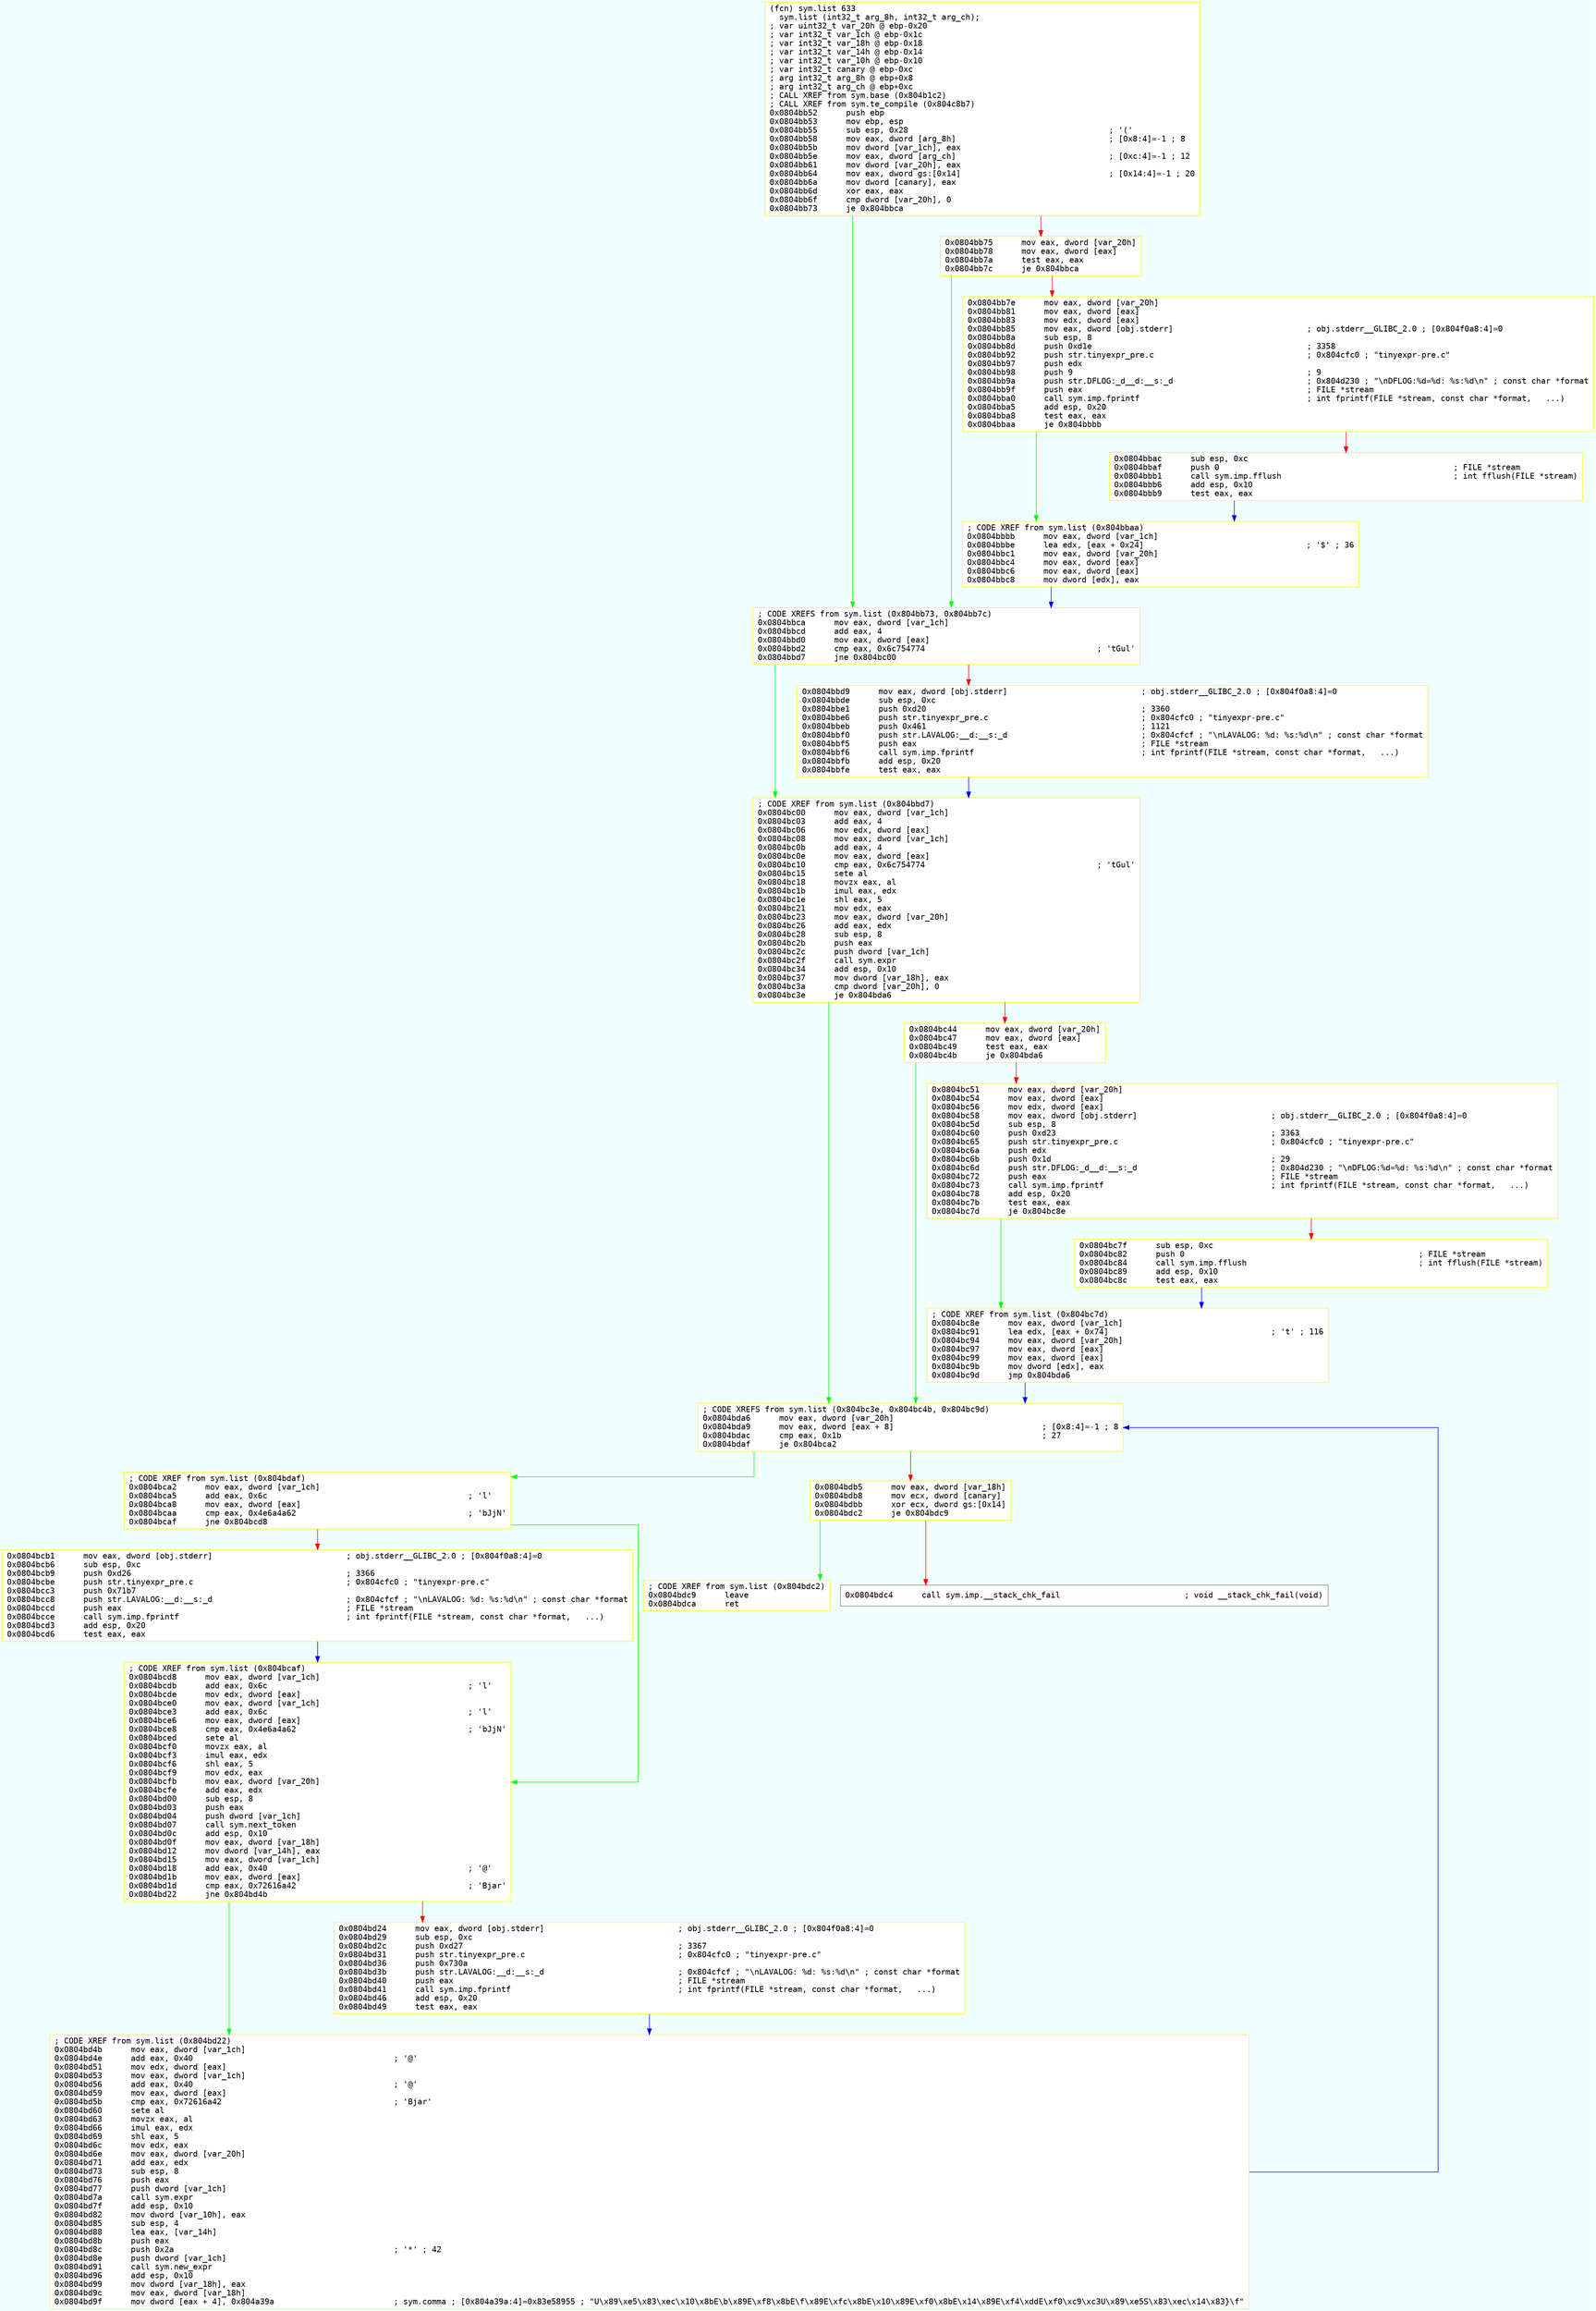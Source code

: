 digraph code {
	graph [bgcolor=azure fontsize=8 fontname="Courier" splines="ortho"];
	node [fillcolor=gray style=filled shape=box];
	edge [arrowhead="normal"];
	"0x0804bb52" -> "0x0804bbca" [color="green"];
	"0x0804bb52" -> "0x0804bb75" [color="red"];
	"0x0804bb52" [URL="sym.list/0x0804bb52", fillcolor="white",color="yellow", fontname="Courier",label="(fcn) sym.list 633\l  sym.list (int32_t arg_8h, int32_t arg_ch);\l; var uint32_t var_20h @ ebp-0x20\l; var int32_t var_1ch @ ebp-0x1c\l; var int32_t var_18h @ ebp-0x18\l; var int32_t var_14h @ ebp-0x14\l; var int32_t var_10h @ ebp-0x10\l; var int32_t canary @ ebp-0xc\l; arg int32_t arg_8h @ ebp+0x8\l; arg int32_t arg_ch @ ebp+0xc\l; CALL XREF from sym.base (0x804b1c2)\l; CALL XREF from sym.te_compile (0x804c8b7)\l0x0804bb52      push ebp\l0x0804bb53      mov ebp, esp\l0x0804bb55      sub esp, 0x28                                          ; '('\l0x0804bb58      mov eax, dword [arg_8h]                                ; [0x8:4]=-1 ; 8\l0x0804bb5b      mov dword [var_1ch], eax\l0x0804bb5e      mov eax, dword [arg_ch]                                ; [0xc:4]=-1 ; 12\l0x0804bb61      mov dword [var_20h], eax\l0x0804bb64      mov eax, dword gs:[0x14]                               ; [0x14:4]=-1 ; 20\l0x0804bb6a      mov dword [canary], eax\l0x0804bb6d      xor eax, eax\l0x0804bb6f      cmp dword [var_20h], 0\l0x0804bb73      je 0x804bbca\l"]
	"0x0804bb75" -> "0x0804bbca" [color="green"];
	"0x0804bb75" -> "0x0804bb7e" [color="red"];
	"0x0804bb75" [URL="sym.list/0x0804bb75", fillcolor="white",color="yellow", fontname="Courier",label="0x0804bb75      mov eax, dword [var_20h]\l0x0804bb78      mov eax, dword [eax]\l0x0804bb7a      test eax, eax\l0x0804bb7c      je 0x804bbca\l"]
	"0x0804bb7e" -> "0x0804bbbb" [color="green"];
	"0x0804bb7e" -> "0x0804bbac" [color="red"];
	"0x0804bb7e" [URL="sym.list/0x0804bb7e", fillcolor="white",color="yellow", fontname="Courier",label="0x0804bb7e      mov eax, dword [var_20h]\l0x0804bb81      mov eax, dword [eax]\l0x0804bb83      mov edx, dword [eax]\l0x0804bb85      mov eax, dword [obj.stderr]                            ; obj.stderr__GLIBC_2.0 ; [0x804f0a8:4]=0\l0x0804bb8a      sub esp, 8\l0x0804bb8d      push 0xd1e                                             ; 3358\l0x0804bb92      push str.tinyexpr_pre.c                                ; 0x804cfc0 ; \"tinyexpr-pre.c\"\l0x0804bb97      push edx\l0x0804bb98      push 9                                                 ; 9\l0x0804bb9a      push str.DFLOG:_d__d:__s:_d                            ; 0x804d230 ; \"\\nDFLOG:%d=%d: %s:%d\\n\" ; const char *format\l0x0804bb9f      push eax                                               ; FILE *stream\l0x0804bba0      call sym.imp.fprintf                                   ; int fprintf(FILE *stream, const char *format,   ...)\l0x0804bba5      add esp, 0x20\l0x0804bba8      test eax, eax\l0x0804bbaa      je 0x804bbbb\l"]
	"0x0804bbac" -> "0x0804bbbb" [color="blue"];
	"0x0804bbac" [URL="sym.list/0x0804bbac", fillcolor="white",color="yellow", fontname="Courier",label="0x0804bbac      sub esp, 0xc\l0x0804bbaf      push 0                                                 ; FILE *stream\l0x0804bbb1      call sym.imp.fflush                                    ; int fflush(FILE *stream)\l0x0804bbb6      add esp, 0x10\l0x0804bbb9      test eax, eax\l"]
	"0x0804bbbb" -> "0x0804bbca" [color="blue"];
	"0x0804bbbb" [URL="sym.list/0x0804bbbb", fillcolor="white",color="yellow", fontname="Courier",label="; CODE XREF from sym.list (0x804bbaa)\l0x0804bbbb      mov eax, dword [var_1ch]\l0x0804bbbe      lea edx, [eax + 0x24]                                  ; '$' ; 36\l0x0804bbc1      mov eax, dword [var_20h]\l0x0804bbc4      mov eax, dword [eax]\l0x0804bbc6      mov eax, dword [eax]\l0x0804bbc8      mov dword [edx], eax\l"]
	"0x0804bbca" -> "0x0804bc00" [color="green"];
	"0x0804bbca" -> "0x0804bbd9" [color="red"];
	"0x0804bbca" [URL="sym.list/0x0804bbca", fillcolor="white",color="yellow", fontname="Courier",label="; CODE XREFS from sym.list (0x804bb73, 0x804bb7c)\l0x0804bbca      mov eax, dword [var_1ch]\l0x0804bbcd      add eax, 4\l0x0804bbd0      mov eax, dword [eax]\l0x0804bbd2      cmp eax, 0x6c754774                                    ; 'tGul'\l0x0804bbd7      jne 0x804bc00\l"]
	"0x0804bbd9" -> "0x0804bc00" [color="blue"];
	"0x0804bbd9" [URL="sym.list/0x0804bbd9", fillcolor="white",color="yellow", fontname="Courier",label="0x0804bbd9      mov eax, dword [obj.stderr]                            ; obj.stderr__GLIBC_2.0 ; [0x804f0a8:4]=0\l0x0804bbde      sub esp, 0xc\l0x0804bbe1      push 0xd20                                             ; 3360\l0x0804bbe6      push str.tinyexpr_pre.c                                ; 0x804cfc0 ; \"tinyexpr-pre.c\"\l0x0804bbeb      push 0x461                                             ; 1121\l0x0804bbf0      push str.LAVALOG:__d:__s:_d                            ; 0x804cfcf ; \"\\nLAVALOG: %d: %s:%d\\n\" ; const char *format\l0x0804bbf5      push eax                                               ; FILE *stream\l0x0804bbf6      call sym.imp.fprintf                                   ; int fprintf(FILE *stream, const char *format,   ...)\l0x0804bbfb      add esp, 0x20\l0x0804bbfe      test eax, eax\l"]
	"0x0804bc00" -> "0x0804bda6" [color="green"];
	"0x0804bc00" -> "0x0804bc44" [color="red"];
	"0x0804bc00" [URL="sym.list/0x0804bc00", fillcolor="white",color="yellow", fontname="Courier",label="; CODE XREF from sym.list (0x804bbd7)\l0x0804bc00      mov eax, dword [var_1ch]\l0x0804bc03      add eax, 4\l0x0804bc06      mov edx, dword [eax]\l0x0804bc08      mov eax, dword [var_1ch]\l0x0804bc0b      add eax, 4\l0x0804bc0e      mov eax, dword [eax]\l0x0804bc10      cmp eax, 0x6c754774                                    ; 'tGul'\l0x0804bc15      sete al\l0x0804bc18      movzx eax, al\l0x0804bc1b      imul eax, edx\l0x0804bc1e      shl eax, 5\l0x0804bc21      mov edx, eax\l0x0804bc23      mov eax, dword [var_20h]\l0x0804bc26      add eax, edx\l0x0804bc28      sub esp, 8\l0x0804bc2b      push eax\l0x0804bc2c      push dword [var_1ch]\l0x0804bc2f      call sym.expr\l0x0804bc34      add esp, 0x10\l0x0804bc37      mov dword [var_18h], eax\l0x0804bc3a      cmp dword [var_20h], 0\l0x0804bc3e      je 0x804bda6\l"]
	"0x0804bc44" -> "0x0804bda6" [color="green"];
	"0x0804bc44" -> "0x0804bc51" [color="red"];
	"0x0804bc44" [URL="sym.list/0x0804bc44", fillcolor="white",color="yellow", fontname="Courier",label="0x0804bc44      mov eax, dword [var_20h]\l0x0804bc47      mov eax, dword [eax]\l0x0804bc49      test eax, eax\l0x0804bc4b      je 0x804bda6\l"]
	"0x0804bc51" -> "0x0804bc8e" [color="green"];
	"0x0804bc51" -> "0x0804bc7f" [color="red"];
	"0x0804bc51" [URL="sym.list/0x0804bc51", fillcolor="white",color="yellow", fontname="Courier",label="0x0804bc51      mov eax, dword [var_20h]\l0x0804bc54      mov eax, dword [eax]\l0x0804bc56      mov edx, dword [eax]\l0x0804bc58      mov eax, dword [obj.stderr]                            ; obj.stderr__GLIBC_2.0 ; [0x804f0a8:4]=0\l0x0804bc5d      sub esp, 8\l0x0804bc60      push 0xd23                                             ; 3363\l0x0804bc65      push str.tinyexpr_pre.c                                ; 0x804cfc0 ; \"tinyexpr-pre.c\"\l0x0804bc6a      push edx\l0x0804bc6b      push 0x1d                                              ; 29\l0x0804bc6d      push str.DFLOG:_d__d:__s:_d                            ; 0x804d230 ; \"\\nDFLOG:%d=%d: %s:%d\\n\" ; const char *format\l0x0804bc72      push eax                                               ; FILE *stream\l0x0804bc73      call sym.imp.fprintf                                   ; int fprintf(FILE *stream, const char *format,   ...)\l0x0804bc78      add esp, 0x20\l0x0804bc7b      test eax, eax\l0x0804bc7d      je 0x804bc8e\l"]
	"0x0804bc7f" -> "0x0804bc8e" [color="blue"];
	"0x0804bc7f" [URL="sym.list/0x0804bc7f", fillcolor="white",color="yellow", fontname="Courier",label="0x0804bc7f      sub esp, 0xc\l0x0804bc82      push 0                                                 ; FILE *stream\l0x0804bc84      call sym.imp.fflush                                    ; int fflush(FILE *stream)\l0x0804bc89      add esp, 0x10\l0x0804bc8c      test eax, eax\l"]
	"0x0804bc8e" -> "0x0804bda6" [color="blue"];
	"0x0804bc8e" [URL="sym.list/0x0804bc8e", fillcolor="white",color="yellow", fontname="Courier",label="; CODE XREF from sym.list (0x804bc7d)\l0x0804bc8e      mov eax, dword [var_1ch]\l0x0804bc91      lea edx, [eax + 0x74]                                  ; 't' ; 116\l0x0804bc94      mov eax, dword [var_20h]\l0x0804bc97      mov eax, dword [eax]\l0x0804bc99      mov eax, dword [eax]\l0x0804bc9b      mov dword [edx], eax\l0x0804bc9d      jmp 0x804bda6\l"]
	"0x0804bca2" -> "0x0804bcd8" [color="green"];
	"0x0804bca2" -> "0x0804bcb1" [color="red"];
	"0x0804bca2" [URL="sym.list/0x0804bca2", fillcolor="white",color="yellow", fontname="Courier",label="; CODE XREF from sym.list (0x804bdaf)\l0x0804bca2      mov eax, dword [var_1ch]\l0x0804bca5      add eax, 0x6c                                          ; 'l'\l0x0804bca8      mov eax, dword [eax]\l0x0804bcaa      cmp eax, 0x4e6a4a62                                    ; 'bJjN'\l0x0804bcaf      jne 0x804bcd8\l"]
	"0x0804bcb1" -> "0x0804bcd8" [color="blue"];
	"0x0804bcb1" [URL="sym.list/0x0804bcb1", fillcolor="white",color="yellow", fontname="Courier",label="0x0804bcb1      mov eax, dword [obj.stderr]                            ; obj.stderr__GLIBC_2.0 ; [0x804f0a8:4]=0\l0x0804bcb6      sub esp, 0xc\l0x0804bcb9      push 0xd26                                             ; 3366\l0x0804bcbe      push str.tinyexpr_pre.c                                ; 0x804cfc0 ; \"tinyexpr-pre.c\"\l0x0804bcc3      push 0x71b7\l0x0804bcc8      push str.LAVALOG:__d:__s:_d                            ; 0x804cfcf ; \"\\nLAVALOG: %d: %s:%d\\n\" ; const char *format\l0x0804bccd      push eax                                               ; FILE *stream\l0x0804bcce      call sym.imp.fprintf                                   ; int fprintf(FILE *stream, const char *format,   ...)\l0x0804bcd3      add esp, 0x20\l0x0804bcd6      test eax, eax\l"]
	"0x0804bcd8" -> "0x0804bd4b" [color="green"];
	"0x0804bcd8" -> "0x0804bd24" [color="red"];
	"0x0804bcd8" [URL="sym.list/0x0804bcd8", fillcolor="white",color="yellow", fontname="Courier",label="; CODE XREF from sym.list (0x804bcaf)\l0x0804bcd8      mov eax, dword [var_1ch]\l0x0804bcdb      add eax, 0x6c                                          ; 'l'\l0x0804bcde      mov edx, dword [eax]\l0x0804bce0      mov eax, dword [var_1ch]\l0x0804bce3      add eax, 0x6c                                          ; 'l'\l0x0804bce6      mov eax, dword [eax]\l0x0804bce8      cmp eax, 0x4e6a4a62                                    ; 'bJjN'\l0x0804bced      sete al\l0x0804bcf0      movzx eax, al\l0x0804bcf3      imul eax, edx\l0x0804bcf6      shl eax, 5\l0x0804bcf9      mov edx, eax\l0x0804bcfb      mov eax, dword [var_20h]\l0x0804bcfe      add eax, edx\l0x0804bd00      sub esp, 8\l0x0804bd03      push eax\l0x0804bd04      push dword [var_1ch]\l0x0804bd07      call sym.next_token\l0x0804bd0c      add esp, 0x10\l0x0804bd0f      mov eax, dword [var_18h]\l0x0804bd12      mov dword [var_14h], eax\l0x0804bd15      mov eax, dword [var_1ch]\l0x0804bd18      add eax, 0x40                                          ; '@'\l0x0804bd1b      mov eax, dword [eax]\l0x0804bd1d      cmp eax, 0x72616a42                                    ; 'Bjar'\l0x0804bd22      jne 0x804bd4b\l"]
	"0x0804bd24" -> "0x0804bd4b" [color="blue"];
	"0x0804bd24" [URL="sym.list/0x0804bd24", fillcolor="white",color="yellow", fontname="Courier",label="0x0804bd24      mov eax, dword [obj.stderr]                            ; obj.stderr__GLIBC_2.0 ; [0x804f0a8:4]=0\l0x0804bd29      sub esp, 0xc\l0x0804bd2c      push 0xd27                                             ; 3367\l0x0804bd31      push str.tinyexpr_pre.c                                ; 0x804cfc0 ; \"tinyexpr-pre.c\"\l0x0804bd36      push 0x730a\l0x0804bd3b      push str.LAVALOG:__d:__s:_d                            ; 0x804cfcf ; \"\\nLAVALOG: %d: %s:%d\\n\" ; const char *format\l0x0804bd40      push eax                                               ; FILE *stream\l0x0804bd41      call sym.imp.fprintf                                   ; int fprintf(FILE *stream, const char *format,   ...)\l0x0804bd46      add esp, 0x20\l0x0804bd49      test eax, eax\l"]
	"0x0804bd4b" -> "0x0804bda6" [color="blue"];
	"0x0804bd4b" [URL="sym.list/0x0804bd4b", fillcolor="white",color="yellow", fontname="Courier",label="; CODE XREF from sym.list (0x804bd22)\l0x0804bd4b      mov eax, dword [var_1ch]\l0x0804bd4e      add eax, 0x40                                          ; '@'\l0x0804bd51      mov edx, dword [eax]\l0x0804bd53      mov eax, dword [var_1ch]\l0x0804bd56      add eax, 0x40                                          ; '@'\l0x0804bd59      mov eax, dword [eax]\l0x0804bd5b      cmp eax, 0x72616a42                                    ; 'Bjar'\l0x0804bd60      sete al\l0x0804bd63      movzx eax, al\l0x0804bd66      imul eax, edx\l0x0804bd69      shl eax, 5\l0x0804bd6c      mov edx, eax\l0x0804bd6e      mov eax, dword [var_20h]\l0x0804bd71      add eax, edx\l0x0804bd73      sub esp, 8\l0x0804bd76      push eax\l0x0804bd77      push dword [var_1ch]\l0x0804bd7a      call sym.expr\l0x0804bd7f      add esp, 0x10\l0x0804bd82      mov dword [var_10h], eax\l0x0804bd85      sub esp, 4\l0x0804bd88      lea eax, [var_14h]\l0x0804bd8b      push eax\l0x0804bd8c      push 0x2a                                              ; '*' ; 42\l0x0804bd8e      push dword [var_1ch]\l0x0804bd91      call sym.new_expr\l0x0804bd96      add esp, 0x10\l0x0804bd99      mov dword [var_18h], eax\l0x0804bd9c      mov eax, dword [var_18h]\l0x0804bd9f      mov dword [eax + 4], 0x804a39a                         ; sym.comma ; [0x804a39a:4]=0x83e58955 ; \"U\\x89\\xe5\\x83\\xec\\x10\\x8bE\\b\\x89E\\xf8\\x8bE\\f\\x89E\\xfc\\x8bE\\x10\\x89E\\xf0\\x8bE\\x14\\x89E\\xf4\\xddE\\xf0\\xc9\\xc3U\\x89\\xe5S\\x83\\xec\\x14\\x83}\\f\"\l"]
	"0x0804bda6" -> "0x0804bca2" [color="green"];
	"0x0804bda6" -> "0x0804bdb5" [color="red"];
	"0x0804bda6" [URL="sym.list/0x0804bda6", fillcolor="white",color="yellow", fontname="Courier",label="; CODE XREFS from sym.list (0x804bc3e, 0x804bc4b, 0x804bc9d)\l0x0804bda6      mov eax, dword [var_20h]\l0x0804bda9      mov eax, dword [eax + 8]                               ; [0x8:4]=-1 ; 8\l0x0804bdac      cmp eax, 0x1b                                          ; 27\l0x0804bdaf      je 0x804bca2\l"]
	"0x0804bdb5" -> "0x0804bdc9" [color="green"];
	"0x0804bdb5" -> "0x0804bdc4" [color="red"];
	"0x0804bdb5" [URL="sym.list/0x0804bdb5", fillcolor="white",color="yellow", fontname="Courier",label="0x0804bdb5      mov eax, dword [var_18h]\l0x0804bdb8      mov ecx, dword [canary]\l0x0804bdbb      xor ecx, dword gs:[0x14]\l0x0804bdc2      je 0x804bdc9\l"]
	"0x0804bdc4" [URL="sym.list/0x0804bdc4", fillcolor="white",color="#7f7f7f", fontname="Courier",label="0x0804bdc4      call sym.imp.__stack_chk_fail                          ; void __stack_chk_fail(void)\l"]
	"0x0804bdc9" [URL="sym.list/0x0804bdc9", fillcolor="white",color="yellow", fontname="Courier",label="; CODE XREF from sym.list (0x804bdc2)\l0x0804bdc9      leave\l0x0804bdca      ret\l"]
}
